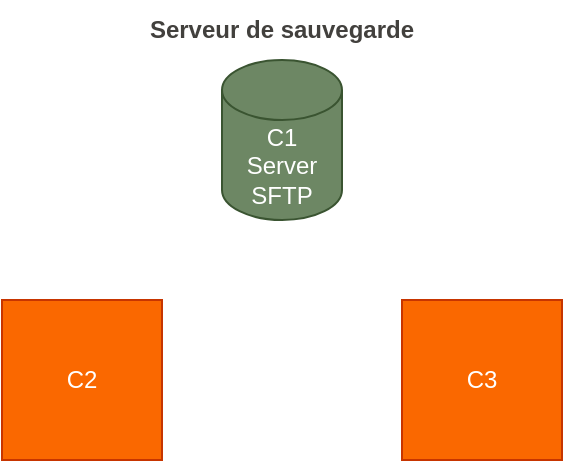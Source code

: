 <mxfile>
    <diagram id="83iw3aXlrbbO82M3phVc" name="Page-1">
        <mxGraphModel dx="470" dy="337" grid="1" gridSize="10" guides="1" tooltips="1" connect="1" arrows="1" fold="1" page="1" pageScale="1" pageWidth="827" pageHeight="1169" background="#ffffff" math="0" shadow="0">
            <root>
                <mxCell id="0"/>
                <mxCell id="1" parent="0"/>
                <mxCell id="3" value="&lt;font color=&quot;#ffffff&quot;&gt;C2&lt;/font&gt;" style="whiteSpace=wrap;html=1;aspect=fixed;fillColor=#fa6800;strokeColor=#C73500;fontColor=#000000;" vertex="1" parent="1">
                    <mxGeometry x="160" y="200" width="80" height="80" as="geometry"/>
                </mxCell>
                <mxCell id="4" value="&lt;font color=&quot;#ffffff&quot;&gt;C3&lt;/font&gt;" style="whiteSpace=wrap;html=1;aspect=fixed;fillColor=#fa6800;strokeColor=#C73500;fontColor=#000000;" vertex="1" parent="1">
                    <mxGeometry x="360" y="200" width="80" height="80" as="geometry"/>
                </mxCell>
                <mxCell id="5" value="C1&lt;br&gt;Server&lt;br&gt;SFTP" style="shape=cylinder3;whiteSpace=wrap;html=1;boundedLbl=1;backgroundOutline=1;size=15;strokeColor=#3A5431;fontColor=#ffffff;fillColor=#6d8764;" vertex="1" parent="1">
                    <mxGeometry x="270" y="80" width="60" height="80" as="geometry"/>
                </mxCell>
                <mxCell id="6" value="&lt;font color=&quot;#42403d&quot;&gt;&lt;b&gt;Serveur de sauvegarde&lt;/b&gt;&lt;/font&gt;" style="text;html=1;strokeColor=none;fillColor=none;align=center;verticalAlign=middle;whiteSpace=wrap;rounded=0;fontColor=#FFFFFF;" vertex="1" parent="1">
                    <mxGeometry x="230" y="50" width="140" height="30" as="geometry"/>
                </mxCell>
            </root>
        </mxGraphModel>
    </diagram>
</mxfile>